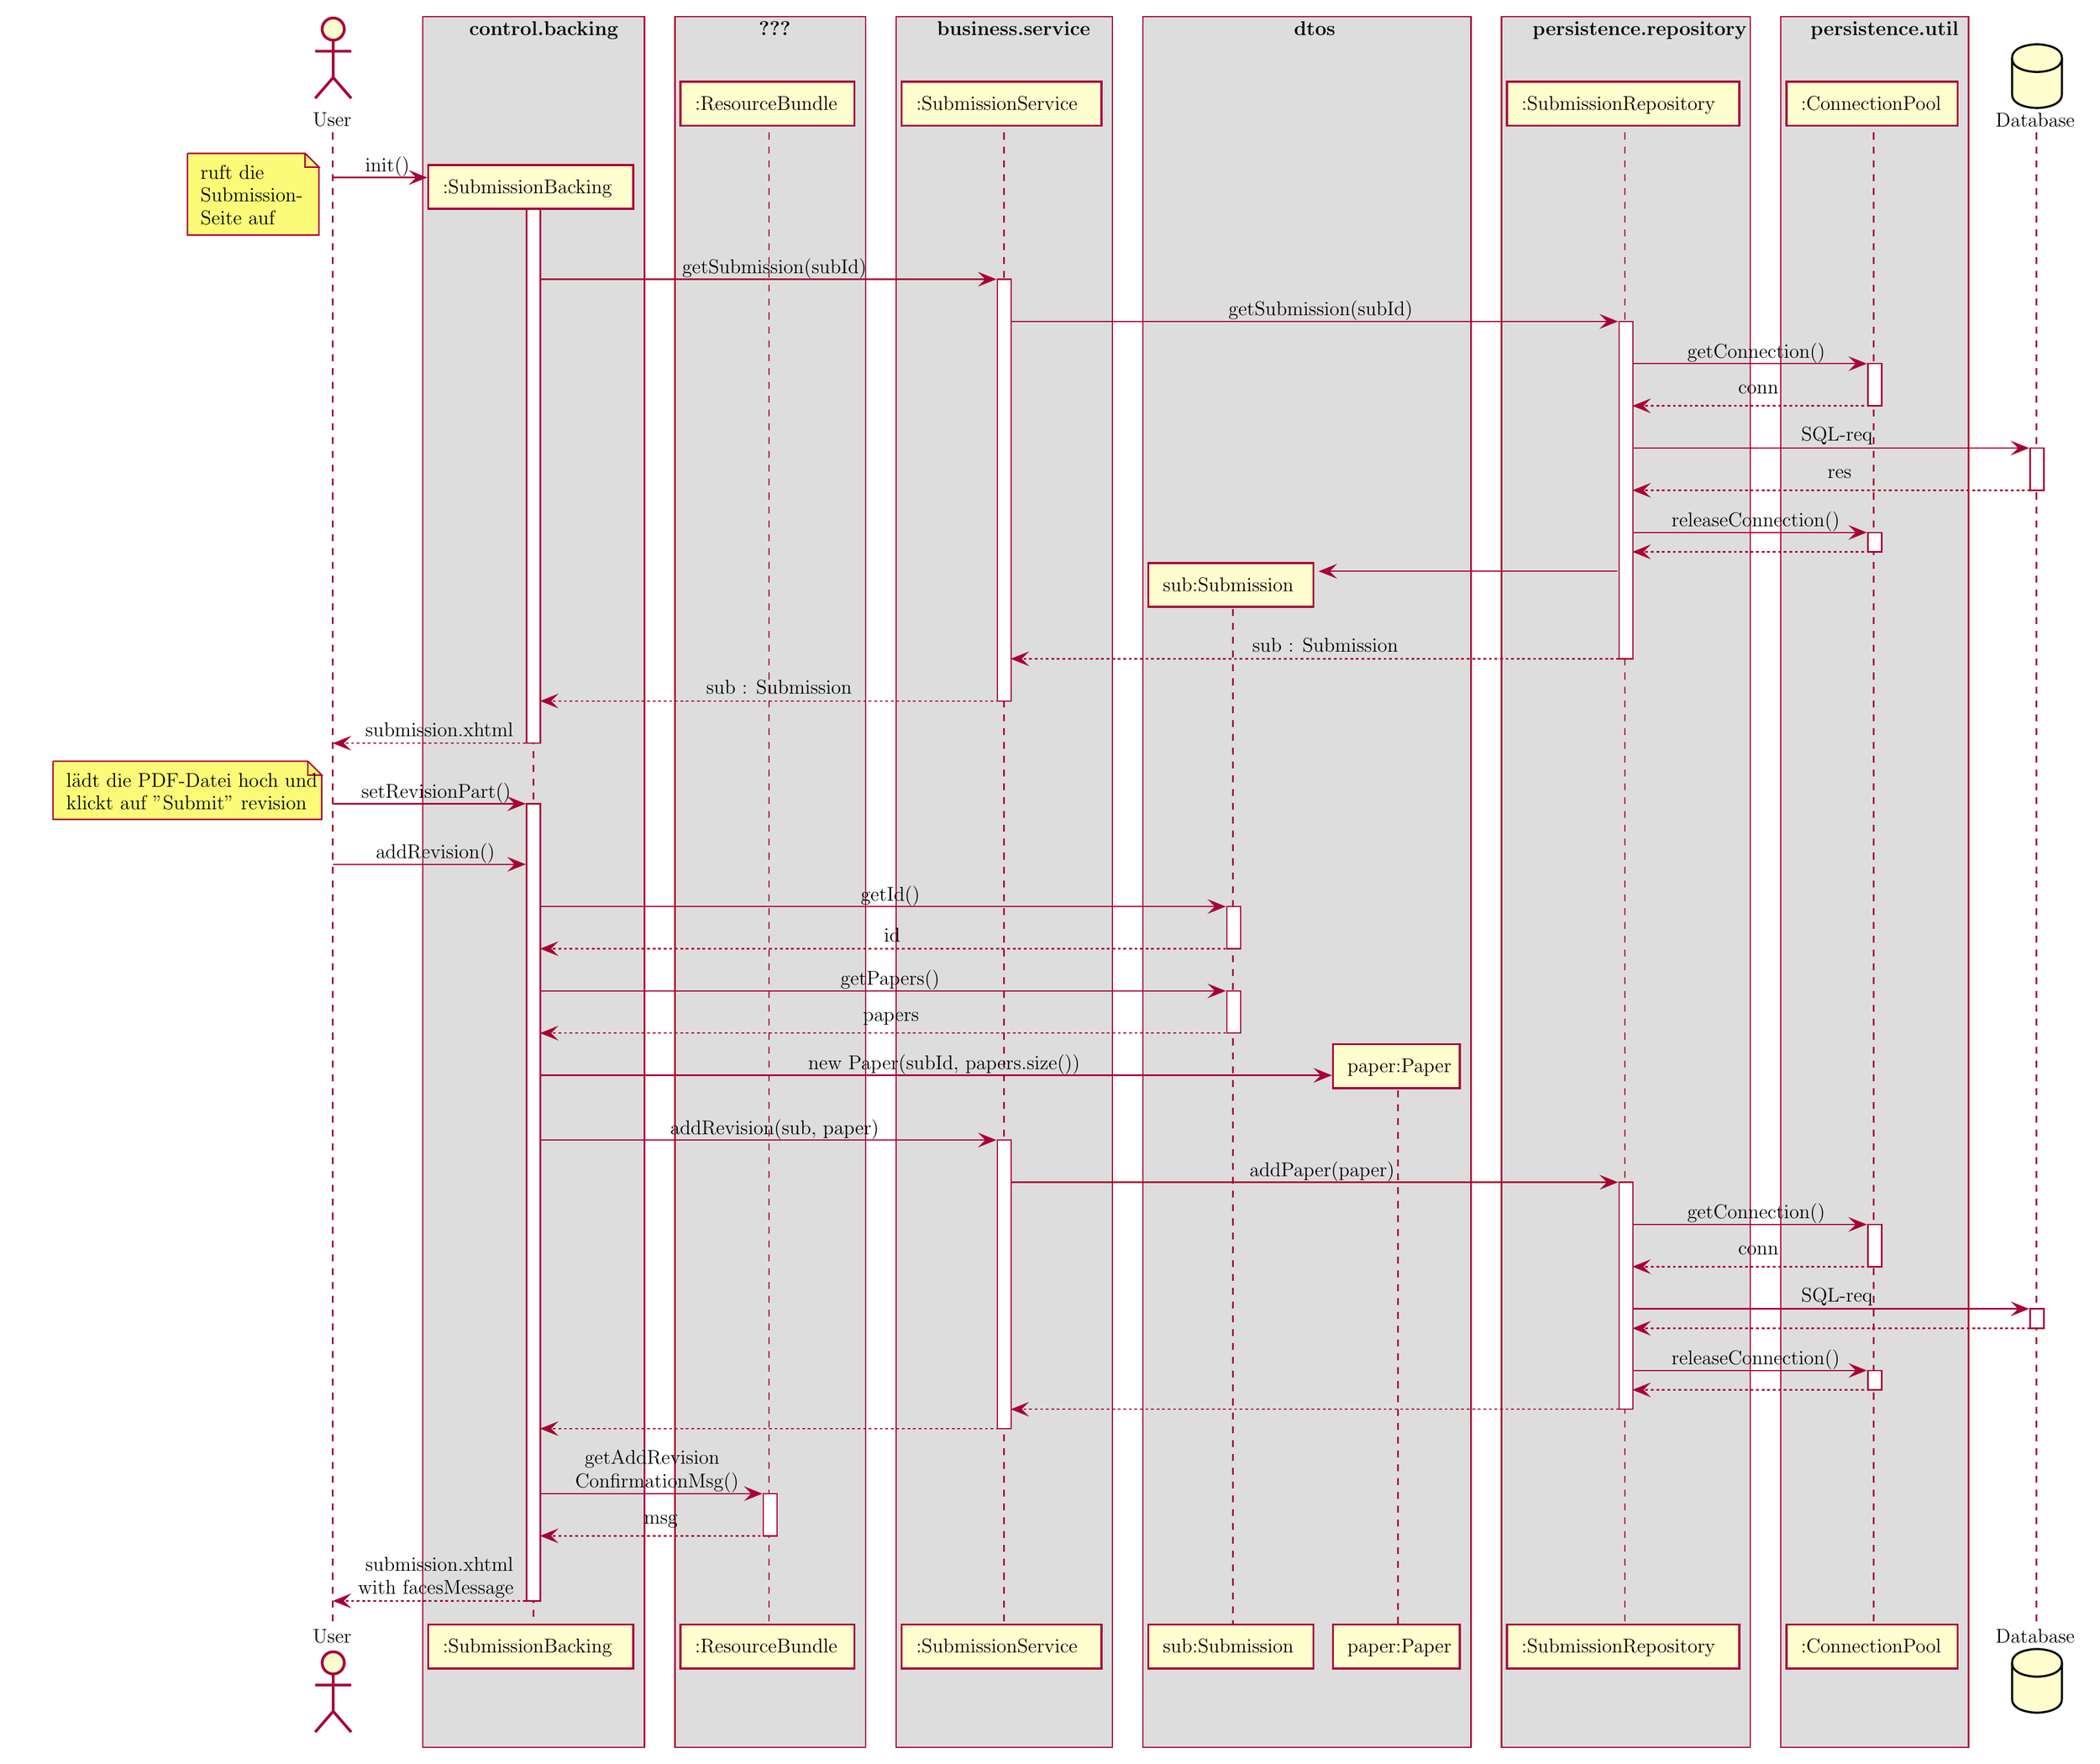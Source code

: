 % generated by Plantuml 1.202.11      
\definecolor{plantucolor0000}{RGB}{221,221,221}
\definecolor{plantucolor0001}{RGB}{168,0,54}
\definecolor{plantucolor0002}{RGB}{0,0,0}
\definecolor{plantucolor0003}{RGB}{255,255,255}
\definecolor{plantucolor0004}{RGB}{254,254,206}
\definecolor{plantucolor0005}{RGB}{251,251,119}
\scalebox{0.87}{
\begin{tikzpicture}[yscale=-1
,font=\Large
,pstyle0/.style={color=plantucolor0001,fill=plantucolor0000,line width=1.0pt}
,pstyle1/.style={color=plantucolor0001,fill=white,line width=1.0pt}
,pstyle2/.style={color=plantucolor0001,line width=1.0pt,dash pattern=on 5.0pt off 5.0pt}
,pstyle3/.style={color=plantucolor0001,fill=plantucolor0004,line width=2.0pt}
,pstyle4/.style={color=plantucolor0001,line width=2.0pt}
,pstyle5/.style={color=plantucolor0001,fill=plantucolor0004,line width=1.5pt}
,pstyle6/.style={color=black,fill=plantucolor0004,line width=1.5pt}
,pstyle7/.style={color=black,line width=1.5pt}
,pstyle8/.style={color=plantucolor0001,fill=plantucolor0001,line width=1.0pt}
,pstyle9/.style={color=plantucolor0001,line width=1.0pt}
,pstyle10/.style={color=plantucolor0001,fill=plantucolor0005,line width=1.0pt}
,pstyle11/.style={color=plantucolor0001,line width=1.0pt,dash pattern=on 2.0pt off 2.0pt}
]
\draw[pstyle0] (271.878pt,6pt) rectangle (432.062pt,1255.818pt);
\node at (301.998pt,6pt)[below right,color=black]{\textbf{control.backing}};
\draw[pstyle0] (454.062pt,6pt) rectangle (591.713pt,1255.818pt);
\node at (511.145pt,6pt)[below right,color=black]{\textbf{???}};
\draw[pstyle0] (613.713pt,6pt) rectangle (769.968pt,1255.818pt);
\node at (639.84pt,6pt)[below right,color=black]{\textbf{business.service}};
\draw[pstyle0] (791.968pt,6pt) rectangle (1028.904pt,1255.818pt);
\node at (897.599pt,6pt)[below right,color=black]{\textbf{dtos}};
\draw[pstyle0] (1050.904pt,6pt) rectangle (1230.619pt,1255.818pt);
\node at (1069.856pt,6pt)[below right,color=black]{\textbf{persistence.repository}};
\draw[pstyle0] (1252.619pt,6pt) rectangle (1388.236pt,1255.818pt);
\node at (1270.651pt,6pt)[below right,color=black]{\textbf{persistence.util}};
\draw[pstyle1] (346.97pt,132.225pt) rectangle (356.97pt,530.713pt);
\draw[pstyle1] (346.97pt,574.431pt) rectangle (356.97pt,1150.072pt);
\draw[pstyle1] (517.888pt,1072.637pt) rectangle (527.888pt,1103.115pt);
\draw[pstyle1] (686.84pt,195.66pt) rectangle (696.84pt,500.234pt);
\draw[pstyle1] (686.84pt,817.287pt) rectangle (696.84pt,1025.68pt);
\draw[pstyle1] (852.563pt,648.627pt) rectangle (862.563pt,679.106pt);
\draw[pstyle1] (852.563pt,709.584pt) rectangle (862.563pt,740.062pt);
\draw[pstyle1] (1135.761pt,226.139pt) rectangle (1145.761pt,469.756pt);
\draw[pstyle1] (1135.761pt,847.766pt) rectangle (1145.761pt,1011.68pt);
\draw[pstyle1] (1315.427pt,256.617pt) rectangle (1325.427pt,287.096pt);
\draw[pstyle1] (1315.427pt,378.531pt) rectangle (1325.427pt,392.531pt);
\draw[pstyle1] (1315.427pt,878.244pt) rectangle (1325.427pt,908.723pt);
\draw[pstyle1] (1315.427pt,983.68pt) rectangle (1325.427pt,997.68pt);
\draw[pstyle1] (1432.601pt,317.574pt) rectangle (1442.601pt,348.053pt);
\draw[pstyle1] (1432.601pt,939.201pt) rectangle (1442.601pt,953.201pt);
\draw[pstyle2] (207pt,89.746pt) -- (207pt,1168.072pt);
\draw[pstyle2] (351.878pt,146.464pt) -- (351.878pt,1168.072pt);
\draw[pstyle2] (522.062pt,89.746pt) -- (522.062pt,1168.072pt);
\draw[pstyle2] (691.713pt,89.746pt) -- (691.713pt,1168.072pt);
\draw[pstyle2] (856.968pt,433.904pt) -- (856.968pt,1168.072pt);
\draw[pstyle2] (976.159pt,781.436pt) -- (976.159pt,1168.072pt);
\draw[pstyle2] (1139.904pt,89.746pt) -- (1139.904pt,1168.072pt);
\draw[pstyle2] (1319.619pt,89.746pt) -- (1319.619pt,1168.072pt);
\draw[pstyle2] (1437.236pt,89.746pt) -- (1437.236pt,1168.072pt);
\node at (189pt,72pt)[below right,color=black]{User};
\draw[pstyle3] (207.292pt,15pt) ellipse (8pt and 8pt);
\draw[pstyle4] (207.292pt,23pt) -- (207.292pt,50pt)(194.292pt,31pt) -- (220.292pt,31pt)(207.292pt,50pt) -- (194.292pt,65pt)(207.292pt,50pt) -- (220.292pt,65pt);
\node at (189pt,1167.072pt)[below right,color=black]{User};
\draw[pstyle3] (207.292pt,1194.818pt) ellipse (8pt and 8pt);
\draw[pstyle4] (207.292pt,1202.818pt) -- (207.292pt,1229.818pt)(194.292pt,1210.818pt) -- (220.292pt,1210.818pt)(207.292pt,1229.818pt) -- (194.292pt,1244.818pt)(207.292pt,1229.818pt) -- (220.292pt,1244.818pt);
\draw[pstyle5] (275.878pt,1167.072pt) rectangle (424.062pt,1198.818pt);
\node at (282.878pt,1174.072pt)[below right,color=black]{:SubmissionBacking};
\draw[pstyle5] (458.062pt,53pt) rectangle (583.713pt,84.746pt);
\node at (465.062pt,60pt)[below right,color=black]{:ResourceBundle};
\draw[pstyle5] (458.062pt,1167.072pt) rectangle (583.713pt,1198.818pt);
\node at (465.062pt,1174.072pt)[below right,color=black]{:ResourceBundle};
\draw[pstyle5] (617.713pt,53pt) rectangle (761.968pt,84.746pt);
\node at (624.713pt,60pt)[below right,color=black]{:SubmissionService};
\draw[pstyle5] (617.713pt,1167.072pt) rectangle (761.968pt,1198.818pt);
\node at (624.713pt,1174.072pt)[below right,color=black]{:SubmissionService};
\draw[pstyle5] (795.968pt,1167.072pt) rectangle (915.159pt,1198.818pt);
\node at (802.968pt,1174.072pt)[below right,color=black]{sub:Submission};
\draw[pstyle5] (929.159pt,1167.072pt) rectangle (1020.904pt,1198.818pt);
\node at (936.159pt,1174.072pt)[below right,color=black]{paper:Paper};
\draw[pstyle5] (1054.904pt,53pt) rectangle (1222.619pt,84.746pt);
\node at (1061.904pt,60pt)[below right,color=black]{:SubmissionRepository};
\draw[pstyle5] (1054.904pt,1167.072pt) rectangle (1222.619pt,1198.818pt);
\node at (1061.904pt,1174.072pt)[below right,color=black]{:SubmissionRepository};
\draw[pstyle5] (1256.619pt,53pt) rectangle (1380.236pt,84.746pt);
\node at (1263.619pt,60pt)[below right,color=black]{:ConnectionPool};
\draw[pstyle5] (1256.619pt,1167.072pt) rectangle (1380.236pt,1198.818pt);
\node at (1263.619pt,1174.072pt)[below right,color=black]{:ConnectionPool};
\node at (1404.236pt,72pt)[below right,color=black]{Database};
\draw[pstyle6] (1419.601pt,36pt) ..controls (1419.601pt,26pt) and (1437.601pt,26pt) .. (1437.601pt,26pt) ..controls (1437.601pt,26pt) and (1455.601pt,26pt) .. (1455.601pt,36pt) -- (1455.601pt,62pt) ..controls (1455.601pt,72pt) and (1437.601pt,72pt) .. (1437.601pt,72pt) ..controls (1437.601pt,72pt) and (1419.601pt,72pt) .. (1419.601pt,62pt) -- (1419.601pt,36pt);
\draw[pstyle7] (1419.601pt,36pt) ..controls (1419.601pt,46pt) and (1437.601pt,46pt) .. (1437.601pt,46pt) ..controls (1437.601pt,46pt) and (1455.601pt,46pt) .. (1455.601pt,36pt);
\node at (1404.236pt,1167.072pt)[below right,color=black]{Database};
\draw[pstyle6] (1419.601pt,1194.818pt) ..controls (1419.601pt,1184.818pt) and (1437.601pt,1184.818pt) .. (1437.601pt,1184.818pt) ..controls (1437.601pt,1184.818pt) and (1455.601pt,1184.818pt) .. (1455.601pt,1194.818pt) -- (1455.601pt,1220.818pt) ..controls (1455.601pt,1230.818pt) and (1437.601pt,1230.818pt) .. (1437.601pt,1230.818pt) ..controls (1437.601pt,1230.818pt) and (1419.601pt,1230.818pt) .. (1419.601pt,1220.818pt) -- (1419.601pt,1194.818pt);
\draw[pstyle7] (1419.601pt,1194.818pt) ..controls (1419.601pt,1204.818pt) and (1437.601pt,1204.818pt) .. (1437.601pt,1204.818pt) ..controls (1437.601pt,1204.818pt) and (1455.601pt,1204.818pt) .. (1455.601pt,1194.818pt);
\draw[pstyle1] (346.97pt,132.225pt) rectangle (356.97pt,530.713pt);
\draw[pstyle1] (346.97pt,574.431pt) rectangle (356.97pt,1150.072pt);
\draw[pstyle1] (517.888pt,1072.637pt) rectangle (527.888pt,1103.115pt);
\draw[pstyle1] (686.84pt,195.66pt) rectangle (696.84pt,500.234pt);
\draw[pstyle1] (686.84pt,817.287pt) rectangle (696.84pt,1025.68pt);
\draw[pstyle1] (852.563pt,648.627pt) rectangle (862.563pt,679.106pt);
\draw[pstyle1] (852.563pt,709.584pt) rectangle (862.563pt,740.062pt);
\draw[pstyle1] (1135.761pt,226.139pt) rectangle (1145.761pt,469.756pt);
\draw[pstyle1] (1135.761pt,847.766pt) rectangle (1145.761pt,1011.68pt);
\draw[pstyle1] (1315.427pt,256.617pt) rectangle (1325.427pt,287.096pt);
\draw[pstyle1] (1315.427pt,378.531pt) rectangle (1325.427pt,392.531pt);
\draw[pstyle1] (1315.427pt,878.244pt) rectangle (1325.427pt,908.723pt);
\draw[pstyle1] (1315.427pt,983.68pt) rectangle (1325.427pt,997.68pt);
\draw[pstyle1] (1432.601pt,317.574pt) rectangle (1442.601pt,348.053pt);
\draw[pstyle1] (1432.601pt,939.201pt) rectangle (1442.601pt,953.201pt);
\draw[pstyle8] (263.878pt,118.225pt) -- (273.878pt,122.225pt) -- (263.878pt,126.225pt) -- (267.878pt,122.225pt) -- cycle;
\draw[pstyle9] (207.292pt,122.225pt) -- (269.878pt,122.225pt);
\node at (226.825pt,103.746pt)[below right,color=black]{init()};
\draw[pstyle5] (275.878pt,113.091pt) rectangle (424.062pt,144.837pt);
\node at (282.878pt,120.091pt)[below right,color=black]{:SubmissionBacking};
\draw[pstyle10] (102pt,104.746pt) -- (102pt,163.746pt) -- (197pt,163.746pt) -- (197pt,114.746pt) -- (187pt,104.746pt) -- (102pt,104.746pt);
\draw[pstyle10] (187pt,104.746pt) -- (187pt,114.746pt) -- (197pt,114.746pt) -- (187pt,104.746pt);
\node at (108pt,109.746pt)[below right,color=black]{ruft die};
\node at (108pt,126.225pt)[below right,color=black]{Submission-};
\node at (108pt,142.703pt)[below right,color=black]{Seite auf};
\draw[pstyle8] (674.84pt,191.66pt) -- (684.84pt,195.66pt) -- (674.84pt,199.66pt) -- (678.84pt,195.66pt) -- cycle;
\draw[pstyle9] (356.97pt,195.66pt) -- (680.84pt,195.66pt);
\node at (455.851pt,177.182pt)[below right,color=black]{getSubmission(subId)};
\draw[pstyle8] (1123.761pt,222.139pt) -- (1133.761pt,226.139pt) -- (1123.761pt,230.139pt) -- (1127.761pt,226.139pt) -- cycle;
\draw[pstyle9] (696.84pt,226.139pt) -- (1129.761pt,226.139pt);
\node at (850.247pt,207.66pt)[below right,color=black]{getSubmission(subId)};
\draw[pstyle8] (1303.427pt,252.617pt) -- (1313.427pt,256.617pt) -- (1303.427pt,260.617pt) -- (1307.427pt,256.617pt) -- cycle;
\draw[pstyle9] (1145.761pt,256.617pt) -- (1309.427pt,256.617pt);
\node at (1181.613pt,238.139pt)[below right,color=black]{getConnection()};
\draw[pstyle8] (1156.761pt,283.096pt) -- (1146.761pt,287.096pt) -- (1156.761pt,291.096pt) -- (1152.761pt,287.096pt) -- cycle;
\draw[pstyle11] (1150.761pt,287.096pt) -- (1319.427pt,287.096pt);
\node at (1218.376pt,268.617pt)[below right,color=black]{conn};
\draw[pstyle8] (1420.601pt,313.574pt) -- (1430.601pt,317.574pt) -- (1420.601pt,321.574pt) -- (1424.601pt,317.574pt) -- cycle;
\draw[pstyle9] (1145.761pt,317.574pt) -- (1426.601pt,317.574pt);
\node at (1263.872pt,299.096pt)[below right,color=black]{SQL-req};
\draw[pstyle8] (1156.761pt,344.053pt) -- (1146.761pt,348.053pt) -- (1156.761pt,352.053pt) -- (1152.761pt,348.053pt) -- cycle;
\draw[pstyle11] (1150.761pt,348.053pt) -- (1436.601pt,348.053pt);
\node at (1282.831pt,329.574pt)[below right,color=black]{res};
\draw[pstyle8] (1303.427pt,374.531pt) -- (1313.427pt,378.531pt) -- (1303.427pt,382.531pt) -- (1307.427pt,378.531pt) -- cycle;
\draw[pstyle9] (1145.761pt,378.531pt) -- (1309.427pt,378.531pt);
\node at (1170.207pt,360.053pt)[below right,color=black]{releaseConnection()};
\draw[pstyle8] (1156.761pt,388.531pt) -- (1146.761pt,392.531pt) -- (1156.761pt,396.531pt) -- (1152.761pt,392.531pt) -- cycle;
\draw[pstyle11] (1150.761pt,392.531pt) -- (1319.427pt,392.531pt);
\draw[pstyle8] (930.159pt,402.531pt) -- (920.159pt,406.531pt) -- (930.159pt,410.531pt) -- (926.159pt,406.531pt) -- cycle;
\draw[pstyle9] (924.159pt,406.531pt) -- (1134.761pt,406.531pt);
\draw[pstyle5] (795.968pt,400.531pt) rectangle (915.159pt,432.277pt);
\node at (802.968pt,407.531pt)[below right,color=black]{sub:Submission};
\draw[pstyle8] (707.84pt,465.756pt) -- (697.84pt,469.756pt) -- (707.84pt,473.756pt) -- (703.84pt,469.756pt) -- cycle;
\draw[pstyle11] (701.84pt,469.756pt) -- (1139.761pt,469.756pt);
\node at (867.498pt,451.277pt)[below right,color=black]{sub : Submission};
\draw[pstyle8] (367.97pt,496.234pt) -- (357.97pt,500.234pt) -- (367.97pt,504.234pt) -- (363.97pt,500.234pt) -- cycle;
\draw[pstyle11] (361.97pt,500.234pt) -- (690.84pt,500.234pt);
\node at (473.102pt,481.756pt)[below right,color=black]{sub : Submission};
\draw[pstyle8] (218.292pt,526.713pt) -- (208.292pt,530.713pt) -- (218.292pt,534.713pt) -- (214.292pt,530.713pt) -- cycle;
\draw[pstyle11] (212.292pt,530.713pt) -- (350.97pt,530.713pt);
\node at (227.04pt,512.234pt)[below right,color=black]{submission.xhtml};
\draw[pstyle8] (334.97pt,570.431pt) -- (344.97pt,574.431pt) -- (334.97pt,578.431pt) -- (338.97pt,574.431pt) -- cycle;
\draw[pstyle9] (207.292pt,574.431pt) -- (340.97pt,574.431pt);
\node at (224.192pt,555.952pt)[below right,color=black]{setRevisionPart()};
\draw[pstyle10] (5pt,543.713pt) -- (5pt,585.713pt) -- (199pt,585.713pt) -- (199pt,553.713pt) -- (189pt,543.713pt) -- (5pt,543.713pt);
\draw[pstyle10] (189pt,543.713pt) -- (189pt,553.713pt) -- (199pt,553.713pt) -- (189pt,543.713pt);
\node at (11pt,548.713pt)[below right,color=black]{lädt die PDF-Datei hoch und};
\node at (11pt,565.191pt)[below right,color=black]{klickt auf "Submit" revision};
\draw[pstyle8] (334.97pt,614.148pt) -- (344.97pt,618.148pt) -- (334.97pt,622.148pt) -- (338.97pt,618.148pt) -- cycle;
\draw[pstyle9] (207.292pt,618.148pt) -- (340.97pt,618.148pt);
\node at (234.478pt,599.67pt)[below right,color=black]{addRevision()};
\draw[pstyle8] (840.563pt,644.627pt) -- (850.563pt,648.627pt) -- (840.563pt,652.627pt) -- (844.563pt,648.627pt) -- cycle;
\draw[pstyle9] (356.97pt,648.627pt) -- (846.563pt,648.627pt);
\node at (584.722pt,630.148pt)[below right,color=black]{getId()};
\draw[pstyle8] (367.97pt,675.106pt) -- (357.97pt,679.106pt) -- (367.97pt,683.106pt) -- (363.97pt,679.106pt) -- cycle;
\draw[pstyle11] (361.97pt,679.106pt) -- (856.563pt,679.106pt);
\node at (601.466pt,660.627pt)[below right,color=black]{id};
\draw[pstyle8] (840.563pt,705.584pt) -- (850.563pt,709.584pt) -- (840.563pt,713.584pt) -- (844.563pt,709.584pt) -- cycle;
\draw[pstyle9] (356.97pt,709.584pt) -- (846.563pt,709.584pt);
\node at (570.134pt,691.106pt)[below right,color=black]{getPapers()};
\draw[pstyle8] (367.97pt,736.062pt) -- (357.97pt,740.062pt) -- (367.97pt,744.062pt) -- (363.97pt,740.062pt) -- cycle;
\draw[pstyle11] (361.97pt,740.062pt) -- (856.563pt,740.062pt);
\node at (586.333pt,721.584pt)[below right,color=black]{papers};
\draw[pstyle8] (917.159pt,766.541pt) -- (927.159pt,770.541pt) -- (917.159pt,774.541pt) -- (921.159pt,770.541pt) -- cycle;
\draw[pstyle9] (356.97pt,770.541pt) -- (923.159pt,770.541pt);
\node at (546.745pt,752.062pt)[below right,color=black]{new Paper(subId, papers.size())};
\draw[pstyle5] (929.159pt,748.062pt) rectangle (1020.904pt,779.809pt);
\node at (936.159pt,755.062pt)[below right,color=black]{paper:Paper};
\draw[pstyle8] (674.84pt,813.287pt) -- (684.84pt,817.287pt) -- (674.84pt,821.287pt) -- (678.84pt,817.287pt) -- cycle;
\draw[pstyle9] (356.97pt,817.287pt) -- (680.84pt,817.287pt);
\node at (447.076pt,798.809pt)[below right,color=black]{addRevision(sub, paper)};
\draw[pstyle8] (1123.761pt,843.766pt) -- (1133.761pt,847.766pt) -- (1123.761pt,851.766pt) -- (1127.761pt,847.766pt) -- cycle;
\draw[pstyle9] (696.84pt,847.766pt) -- (1129.761pt,847.766pt);
\node at (865.41pt,829.287pt)[below right,color=black]{addPaper(paper)};
\draw[pstyle8] (1303.427pt,874.244pt) -- (1313.427pt,878.244pt) -- (1303.427pt,882.244pt) -- (1307.427pt,878.244pt) -- cycle;
\draw[pstyle9] (1145.761pt,878.244pt) -- (1309.427pt,878.244pt);
\node at (1181.613pt,859.766pt)[below right,color=black]{getConnection()};
\draw[pstyle8] (1156.761pt,904.723pt) -- (1146.761pt,908.723pt) -- (1156.761pt,912.723pt) -- (1152.761pt,908.723pt) -- cycle;
\draw[pstyle11] (1150.761pt,908.723pt) -- (1319.427pt,908.723pt);
\node at (1218.376pt,890.244pt)[below right,color=black]{conn};
\draw[pstyle8] (1420.601pt,935.201pt) -- (1430.601pt,939.201pt) -- (1420.601pt,943.201pt) -- (1424.601pt,939.201pt) -- cycle;
\draw[pstyle9] (1145.761pt,939.201pt) -- (1426.601pt,939.201pt);
\node at (1263.872pt,920.723pt)[below right,color=black]{SQL-req};
\draw[pstyle8] (1156.761pt,949.201pt) -- (1146.761pt,953.201pt) -- (1156.761pt,957.201pt) -- (1152.761pt,953.201pt) -- cycle;
\draw[pstyle11] (1150.761pt,953.201pt) -- (1436.601pt,953.201pt);
\draw[pstyle8] (1303.427pt,979.68pt) -- (1313.427pt,983.68pt) -- (1303.427pt,987.68pt) -- (1307.427pt,983.68pt) -- cycle;
\draw[pstyle9] (1145.761pt,983.68pt) -- (1309.427pt,983.68pt);
\node at (1170.207pt,965.201pt)[below right,color=black]{releaseConnection()};
\draw[pstyle8] (1156.761pt,993.68pt) -- (1146.761pt,997.68pt) -- (1156.761pt,1001.68pt) -- (1152.761pt,997.68pt) -- cycle;
\draw[pstyle11] (1150.761pt,997.68pt) -- (1319.427pt,997.68pt);
\draw[pstyle8] (707.84pt,1007.68pt) -- (697.84pt,1011.68pt) -- (707.84pt,1015.68pt) -- (703.84pt,1011.68pt) -- cycle;
\draw[pstyle11] (701.84pt,1011.68pt) -- (1139.761pt,1011.68pt);
\draw[pstyle8] (367.97pt,1021.68pt) -- (357.97pt,1025.68pt) -- (367.97pt,1029.68pt) -- (363.97pt,1025.68pt) -- cycle;
\draw[pstyle11] (361.97pt,1025.68pt) -- (690.84pt,1025.68pt);
\draw[pstyle8] (505.887pt,1068.637pt) -- (515.888pt,1072.637pt) -- (505.887pt,1076.637pt) -- (509.887pt,1072.637pt) -- cycle;
\draw[pstyle9] (356.97pt,1072.637pt) -- (511.887pt,1072.637pt);
\node at (385.359pt,1037.68pt)[below right,color=black]{getAddRevision\\};
\node at (378.582pt,1054.158pt)[below right,color=black]{ConfirmationMsg()};
\draw[pstyle8] (367.97pt,1099.115pt) -- (357.97pt,1103.115pt) -- (367.97pt,1107.115pt) -- (363.97pt,1103.115pt) -- cycle;
\draw[pstyle11] (361.97pt,1103.115pt) -- (521.888pt,1103.115pt);
\node at (428.092pt,1084.637pt)[below right,color=black]{msg};
\draw[pstyle8] (218.292pt,1146.072pt) -- (208.292pt,1150.072pt) -- (218.292pt,1154.072pt) -- (214.292pt,1150.072pt) -- cycle;
\draw[pstyle11] (212.292pt,1150.072pt) -- (350.97pt,1150.072pt);
\node at (227.04pt,1115.115pt)[below right,color=black]{submission.xhtml};
\node at (221.792pt,1131.594pt)[below right,color=black]{with facesMessage};
\end{tikzpicture}
}
